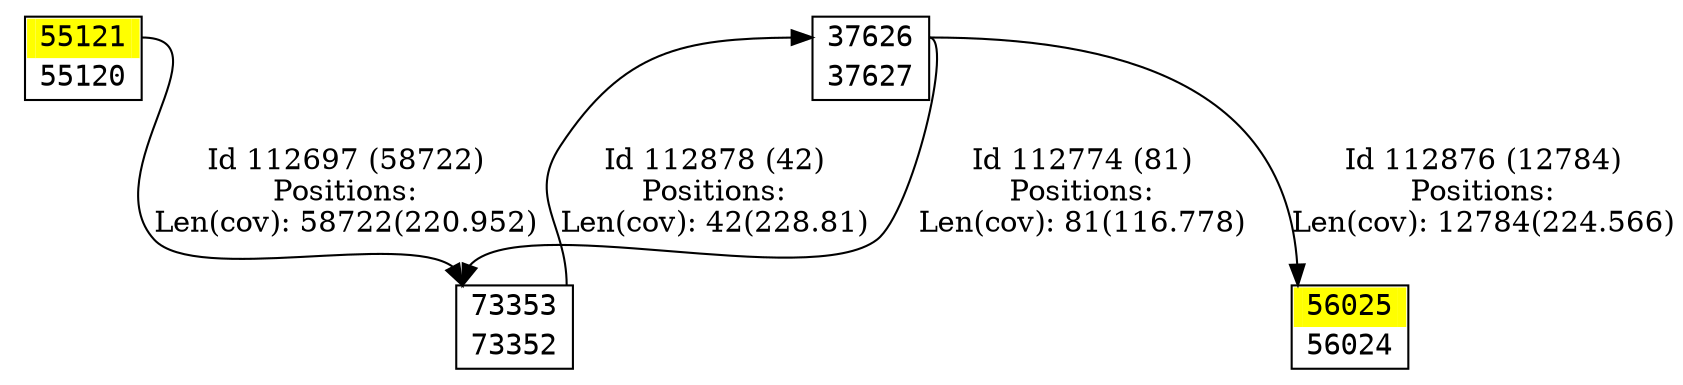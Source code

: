 digraph graph_picture {
node[fontname=<Courier> ,penwidth=<1.8> ,shape=<plaintext> ]
vertex_37626_37627[label=<<TABLE BORDER="1" CELLSPACING="0" >
<TR><TD BORDER="0" PORT = "port_37626_in" color="white" bgcolor="white" ></TD><TD BORDER="0" color="white" bgcolor="white" >37626</TD><TD BORDER="0" PORT = "port_37626_out" color="white" bgcolor="white" ></TD></TR>
<TR><TD BORDER="0" PORT = "port_37627_out" color="white" bgcolor="white" ></TD><TD BORDER="0" color="white" bgcolor="white" >37627</TD><TD BORDER="0" PORT = "port_37627_in" color="white" bgcolor="white" ></TD></TR>
</TABLE>> ,color=<black> ,URL=</vertex/37626.svg> ]
vertex_55120_55121[label=<<TABLE BORDER="1" CELLSPACING="0" >
<TR><TD BORDER="0" PORT = "port_55121_in" color="yellow" bgcolor="yellow" ></TD><TD BORDER="0" color="yellow" bgcolor="yellow" >55121</TD><TD BORDER="0" PORT = "port_55121_out" color="yellow" bgcolor="yellow" ></TD></TR>
<TR><TD BORDER="0" PORT = "port_55120_out" color="white" bgcolor="white" ></TD><TD BORDER="0" color="white" bgcolor="white" >55120</TD><TD BORDER="0" PORT = "port_55120_in" color="white" bgcolor="white" ></TD></TR>
</TABLE>> ,color=<black> ,URL=</vertex/55121.svg> ]
vertex_56024_56025[label=<<TABLE BORDER="1" CELLSPACING="0" >
<TR><TD BORDER="0" PORT = "port_56025_in" color="yellow" bgcolor="yellow" ></TD><TD BORDER="0" color="yellow" bgcolor="yellow" >56025</TD><TD BORDER="0" PORT = "port_56025_out" color="yellow" bgcolor="yellow" ></TD></TR>
<TR><TD BORDER="0" PORT = "port_56024_out" color="white" bgcolor="white" ></TD><TD BORDER="0" color="white" bgcolor="white" >56024</TD><TD BORDER="0" PORT = "port_56024_in" color="white" bgcolor="white" ></TD></TR>
</TABLE>> ,color=<black> ,URL=</vertex/56025.svg> ]
vertex_73352_73353[label=<<TABLE BORDER="1" CELLSPACING="0" >
<TR><TD BORDER="0" PORT = "port_73353_in" color="white" bgcolor="white" ></TD><TD BORDER="0" color="white" bgcolor="white" >73353</TD><TD BORDER="0" PORT = "port_73353_out" color="white" bgcolor="white" ></TD></TR>
<TR><TD BORDER="0" PORT = "port_73352_out" color="white" bgcolor="white" ></TD><TD BORDER="0" color="white" bgcolor="white" >73352</TD><TD BORDER="0" PORT = "port_73352_in" color="white" bgcolor="white" ></TD></TR>
</TABLE>> ,color=<black> ,URL=</vertex/73353.svg> ]
vertex_55120_55121:port_55121_out->vertex_73352_73353:port_73353_in[label="Id 112697 (58722)\nPositions:\nLen(cov): 58722(220.952)" ,color=<black> ]
vertex_37626_37627:port_37626_out->vertex_73352_73353:port_73353_in[label="Id 112774 (81)\nPositions:\nLen(cov): 81(116.778)" ,color=<black> ]
vertex_37626_37627:port_37626_out->vertex_56024_56025:port_56025_in[label="Id 112876 (12784)\nPositions:\nLen(cov): 12784(224.566)" ,color=<black> ]
vertex_73352_73353:port_73353_out->vertex_37626_37627:port_37626_in[label="Id 112878 (42)\nPositions:\nLen(cov): 42(228.81)" ,color=<black> ]
}
